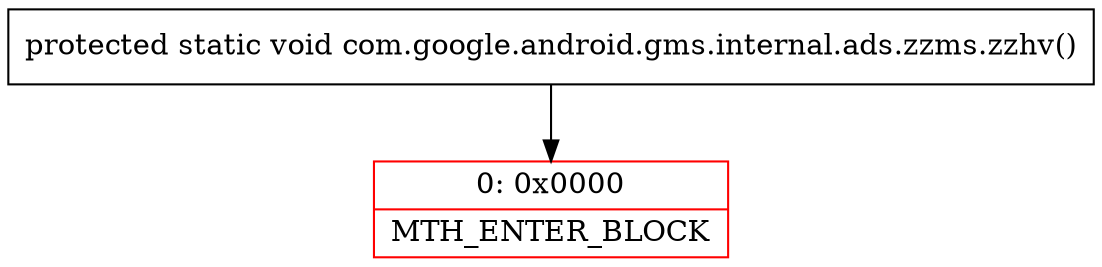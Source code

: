digraph "CFG forcom.google.android.gms.internal.ads.zzms.zzhv()V" {
subgraph cluster_Region_692096583 {
label = "R(0)";
node [shape=record,color=blue];
}
Node_0 [shape=record,color=red,label="{0\:\ 0x0000|MTH_ENTER_BLOCK\l}"];
MethodNode[shape=record,label="{protected static void com.google.android.gms.internal.ads.zzms.zzhv() }"];
MethodNode -> Node_0;
}

